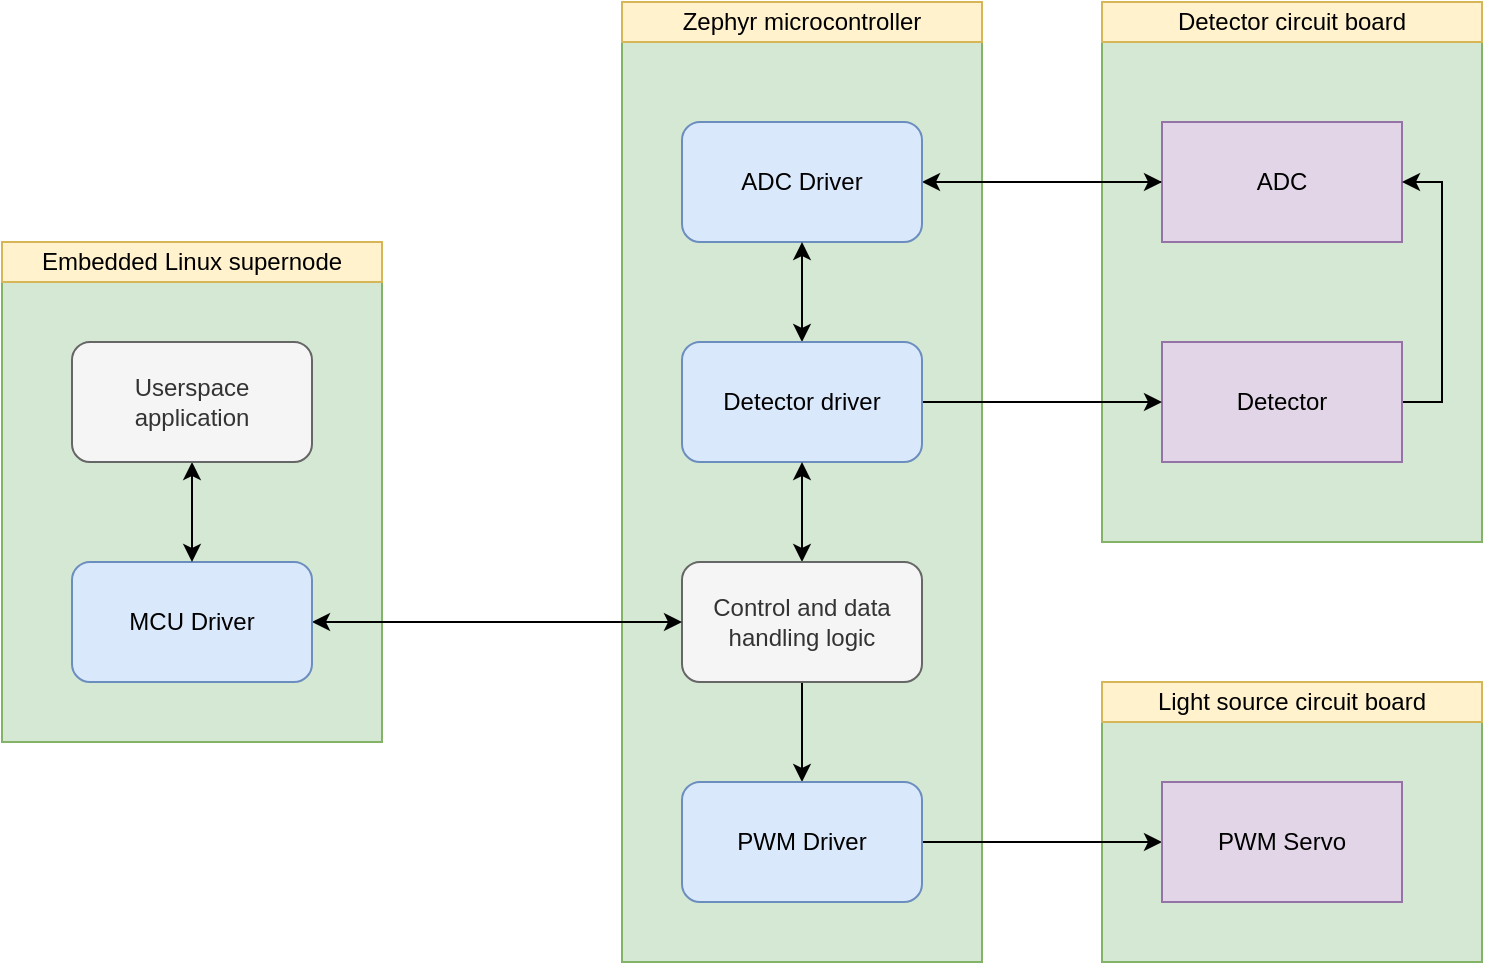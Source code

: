 <mxfile version="26.0.11">
  <diagram name="Page-1" id="wG6jqwOPfG2ZX-8ENBQx">
    <mxGraphModel dx="1509" dy="799" grid="1" gridSize="10" guides="1" tooltips="1" connect="1" arrows="1" fold="1" page="1" pageScale="1" pageWidth="850" pageHeight="1100" math="0" shadow="0">
      <root>
        <mxCell id="0" />
        <mxCell id="1" parent="0" />
        <mxCell id="gZMjplkvzGTa2DHnMmq5-27" value="" style="rounded=0;whiteSpace=wrap;html=1;fillColor=#d5e8d4;strokeColor=#82b366;" vertex="1" parent="1">
          <mxGeometry x="590" y="430" width="190" height="120" as="geometry" />
        </mxCell>
        <mxCell id="gZMjplkvzGTa2DHnMmq5-26" value="" style="rounded=0;whiteSpace=wrap;html=1;fillColor=#d5e8d4;strokeColor=#82b366;" vertex="1" parent="1">
          <mxGeometry x="590" y="90" width="190" height="250" as="geometry" />
        </mxCell>
        <mxCell id="gZMjplkvzGTa2DHnMmq5-11" style="edgeStyle=orthogonalEdgeStyle;rounded=0;orthogonalLoop=1;jettySize=auto;html=1;exitX=0;exitY=0.5;exitDx=0;exitDy=0;entryX=1;entryY=0.5;entryDx=0;entryDy=0;" edge="1" parent="1" source="gZMjplkvzGTa2DHnMmq5-5" target="gZMjplkvzGTa2DHnMmq5-9">
          <mxGeometry relative="1" as="geometry" />
        </mxCell>
        <mxCell id="gZMjplkvzGTa2DHnMmq5-5" value="ADC" style="rounded=0;whiteSpace=wrap;html=1;fillColor=#e1d5e7;strokeColor=#9673a6;" vertex="1" parent="1">
          <mxGeometry x="620" y="130" width="120" height="60" as="geometry" />
        </mxCell>
        <mxCell id="gZMjplkvzGTa2DHnMmq5-7" style="edgeStyle=orthogonalEdgeStyle;rounded=0;orthogonalLoop=1;jettySize=auto;html=1;exitX=1;exitY=0.5;exitDx=0;exitDy=0;entryX=1;entryY=0.5;entryDx=0;entryDy=0;" edge="1" parent="1" source="gZMjplkvzGTa2DHnMmq5-6" target="gZMjplkvzGTa2DHnMmq5-5">
          <mxGeometry relative="1" as="geometry" />
        </mxCell>
        <mxCell id="gZMjplkvzGTa2DHnMmq5-6" value="Detector" style="rounded=0;whiteSpace=wrap;html=1;fillColor=#e1d5e7;strokeColor=#9673a6;" vertex="1" parent="1">
          <mxGeometry x="620" y="240" width="120" height="60" as="geometry" />
        </mxCell>
        <mxCell id="gZMjplkvzGTa2DHnMmq5-8" value="" style="rounded=0;whiteSpace=wrap;html=1;fillColor=#d5e8d4;strokeColor=#82b366;" vertex="1" parent="1">
          <mxGeometry x="350" y="90" width="180" height="460" as="geometry" />
        </mxCell>
        <mxCell id="gZMjplkvzGTa2DHnMmq5-10" style="edgeStyle=orthogonalEdgeStyle;rounded=0;orthogonalLoop=1;jettySize=auto;html=1;exitX=0;exitY=0.5;exitDx=0;exitDy=0;entryX=1;entryY=0.5;entryDx=0;entryDy=0;startArrow=classic;startFill=1;" edge="1" parent="1" source="gZMjplkvzGTa2DHnMmq5-5" target="gZMjplkvzGTa2DHnMmq5-9">
          <mxGeometry relative="1" as="geometry" />
        </mxCell>
        <mxCell id="gZMjplkvzGTa2DHnMmq5-9" value="ADC Driver" style="rounded=1;whiteSpace=wrap;html=1;fillColor=#dae8fc;strokeColor=#6c8ebf;" vertex="1" parent="1">
          <mxGeometry x="380" y="130" width="120" height="60" as="geometry" />
        </mxCell>
        <mxCell id="gZMjplkvzGTa2DHnMmq5-14" style="edgeStyle=orthogonalEdgeStyle;rounded=0;orthogonalLoop=1;jettySize=auto;html=1;exitX=1;exitY=0.5;exitDx=0;exitDy=0;startArrow=none;startFill=0;" edge="1" parent="1" source="gZMjplkvzGTa2DHnMmq5-12" target="gZMjplkvzGTa2DHnMmq5-6">
          <mxGeometry relative="1" as="geometry" />
        </mxCell>
        <mxCell id="gZMjplkvzGTa2DHnMmq5-16" style="edgeStyle=orthogonalEdgeStyle;rounded=0;orthogonalLoop=1;jettySize=auto;html=1;exitX=0.5;exitY=0;exitDx=0;exitDy=0;entryX=0.5;entryY=1;entryDx=0;entryDy=0;startArrow=classic;startFill=1;" edge="1" parent="1" source="gZMjplkvzGTa2DHnMmq5-12" target="gZMjplkvzGTa2DHnMmq5-9">
          <mxGeometry relative="1" as="geometry" />
        </mxCell>
        <mxCell id="gZMjplkvzGTa2DHnMmq5-12" value="Detector driver" style="rounded=1;whiteSpace=wrap;html=1;fillColor=#dae8fc;strokeColor=#6c8ebf;" vertex="1" parent="1">
          <mxGeometry x="380" y="240" width="120" height="60" as="geometry" />
        </mxCell>
        <mxCell id="gZMjplkvzGTa2DHnMmq5-21" style="edgeStyle=orthogonalEdgeStyle;rounded=0;orthogonalLoop=1;jettySize=auto;html=1;exitX=0.5;exitY=0;exitDx=0;exitDy=0;entryX=0.5;entryY=1;entryDx=0;entryDy=0;startArrow=classic;startFill=1;" edge="1" parent="1" source="gZMjplkvzGTa2DHnMmq5-17" target="gZMjplkvzGTa2DHnMmq5-12">
          <mxGeometry relative="1" as="geometry" />
        </mxCell>
        <mxCell id="gZMjplkvzGTa2DHnMmq5-22" style="edgeStyle=orthogonalEdgeStyle;rounded=0;orthogonalLoop=1;jettySize=auto;html=1;exitX=0.5;exitY=1;exitDx=0;exitDy=0;entryX=0.5;entryY=0;entryDx=0;entryDy=0;" edge="1" parent="1" source="gZMjplkvzGTa2DHnMmq5-17" target="gZMjplkvzGTa2DHnMmq5-18">
          <mxGeometry relative="1" as="geometry" />
        </mxCell>
        <mxCell id="gZMjplkvzGTa2DHnMmq5-17" value="Control and data handling logic" style="rounded=1;whiteSpace=wrap;html=1;fillColor=#f5f5f5;fontColor=#333333;strokeColor=#666666;" vertex="1" parent="1">
          <mxGeometry x="380" y="350" width="120" height="60" as="geometry" />
        </mxCell>
        <mxCell id="gZMjplkvzGTa2DHnMmq5-24" style="edgeStyle=orthogonalEdgeStyle;rounded=0;orthogonalLoop=1;jettySize=auto;html=1;exitX=1;exitY=0.5;exitDx=0;exitDy=0;entryX=0;entryY=0.5;entryDx=0;entryDy=0;startArrow=none;startFill=0;" edge="1" parent="1" source="gZMjplkvzGTa2DHnMmq5-18" target="gZMjplkvzGTa2DHnMmq5-23">
          <mxGeometry relative="1" as="geometry" />
        </mxCell>
        <mxCell id="gZMjplkvzGTa2DHnMmq5-18" value="PWM Driver" style="rounded=1;whiteSpace=wrap;html=1;fillColor=#dae8fc;strokeColor=#6c8ebf;" vertex="1" parent="1">
          <mxGeometry x="380" y="460" width="120" height="60" as="geometry" />
        </mxCell>
        <mxCell id="gZMjplkvzGTa2DHnMmq5-19" value="" style="rounded=0;whiteSpace=wrap;html=1;fillColor=#d5e8d4;strokeColor=#82b366;" vertex="1" parent="1">
          <mxGeometry x="40" y="210" width="190" height="230" as="geometry" />
        </mxCell>
        <mxCell id="gZMjplkvzGTa2DHnMmq5-23" value="PWM Servo" style="rounded=0;whiteSpace=wrap;html=1;fillColor=#e1d5e7;strokeColor=#9673a6;" vertex="1" parent="1">
          <mxGeometry x="620" y="460" width="120" height="60" as="geometry" />
        </mxCell>
        <mxCell id="gZMjplkvzGTa2DHnMmq5-29" style="edgeStyle=orthogonalEdgeStyle;rounded=0;orthogonalLoop=1;jettySize=auto;html=1;exitX=1;exitY=0.5;exitDx=0;exitDy=0;entryX=0;entryY=0.5;entryDx=0;entryDy=0;startArrow=classic;startFill=1;" edge="1" parent="1" source="gZMjplkvzGTa2DHnMmq5-28" target="gZMjplkvzGTa2DHnMmq5-17">
          <mxGeometry relative="1" as="geometry" />
        </mxCell>
        <mxCell id="gZMjplkvzGTa2DHnMmq5-28" value="MCU Driver" style="rounded=1;whiteSpace=wrap;html=1;fillColor=#dae8fc;strokeColor=#6c8ebf;" vertex="1" parent="1">
          <mxGeometry x="75" y="350" width="120" height="60" as="geometry" />
        </mxCell>
        <mxCell id="gZMjplkvzGTa2DHnMmq5-33" style="edgeStyle=orthogonalEdgeStyle;rounded=0;orthogonalLoop=1;jettySize=auto;html=1;exitX=0.5;exitY=1;exitDx=0;exitDy=0;entryX=0.5;entryY=0;entryDx=0;entryDy=0;startArrow=classic;startFill=1;" edge="1" parent="1" source="gZMjplkvzGTa2DHnMmq5-32" target="gZMjplkvzGTa2DHnMmq5-28">
          <mxGeometry relative="1" as="geometry" />
        </mxCell>
        <mxCell id="gZMjplkvzGTa2DHnMmq5-32" value="Userspace application" style="rounded=1;whiteSpace=wrap;html=1;fillColor=#f5f5f5;fontColor=#333333;strokeColor=#666666;" vertex="1" parent="1">
          <mxGeometry x="75" y="240" width="120" height="60" as="geometry" />
        </mxCell>
        <mxCell id="gZMjplkvzGTa2DHnMmq5-34" value="Embedded Linux supernode" style="rounded=0;whiteSpace=wrap;html=1;fillColor=#fff2cc;strokeColor=#d6b656;" vertex="1" parent="1">
          <mxGeometry x="40" y="190" width="190" height="20" as="geometry" />
        </mxCell>
        <mxCell id="gZMjplkvzGTa2DHnMmq5-35" value="Zephyr microcontroller" style="rounded=0;whiteSpace=wrap;html=1;fillColor=#fff2cc;strokeColor=#d6b656;" vertex="1" parent="1">
          <mxGeometry x="350" y="70" width="180" height="20" as="geometry" />
        </mxCell>
        <mxCell id="gZMjplkvzGTa2DHnMmq5-36" value="Detector circuit board" style="rounded=0;whiteSpace=wrap;html=1;fillColor=#fff2cc;strokeColor=#d6b656;" vertex="1" parent="1">
          <mxGeometry x="590" y="70" width="190" height="20" as="geometry" />
        </mxCell>
        <mxCell id="gZMjplkvzGTa2DHnMmq5-37" value="Light source circuit board" style="rounded=0;whiteSpace=wrap;html=1;fillColor=#fff2cc;strokeColor=#d6b656;" vertex="1" parent="1">
          <mxGeometry x="590" y="410" width="190" height="20" as="geometry" />
        </mxCell>
      </root>
    </mxGraphModel>
  </diagram>
</mxfile>
